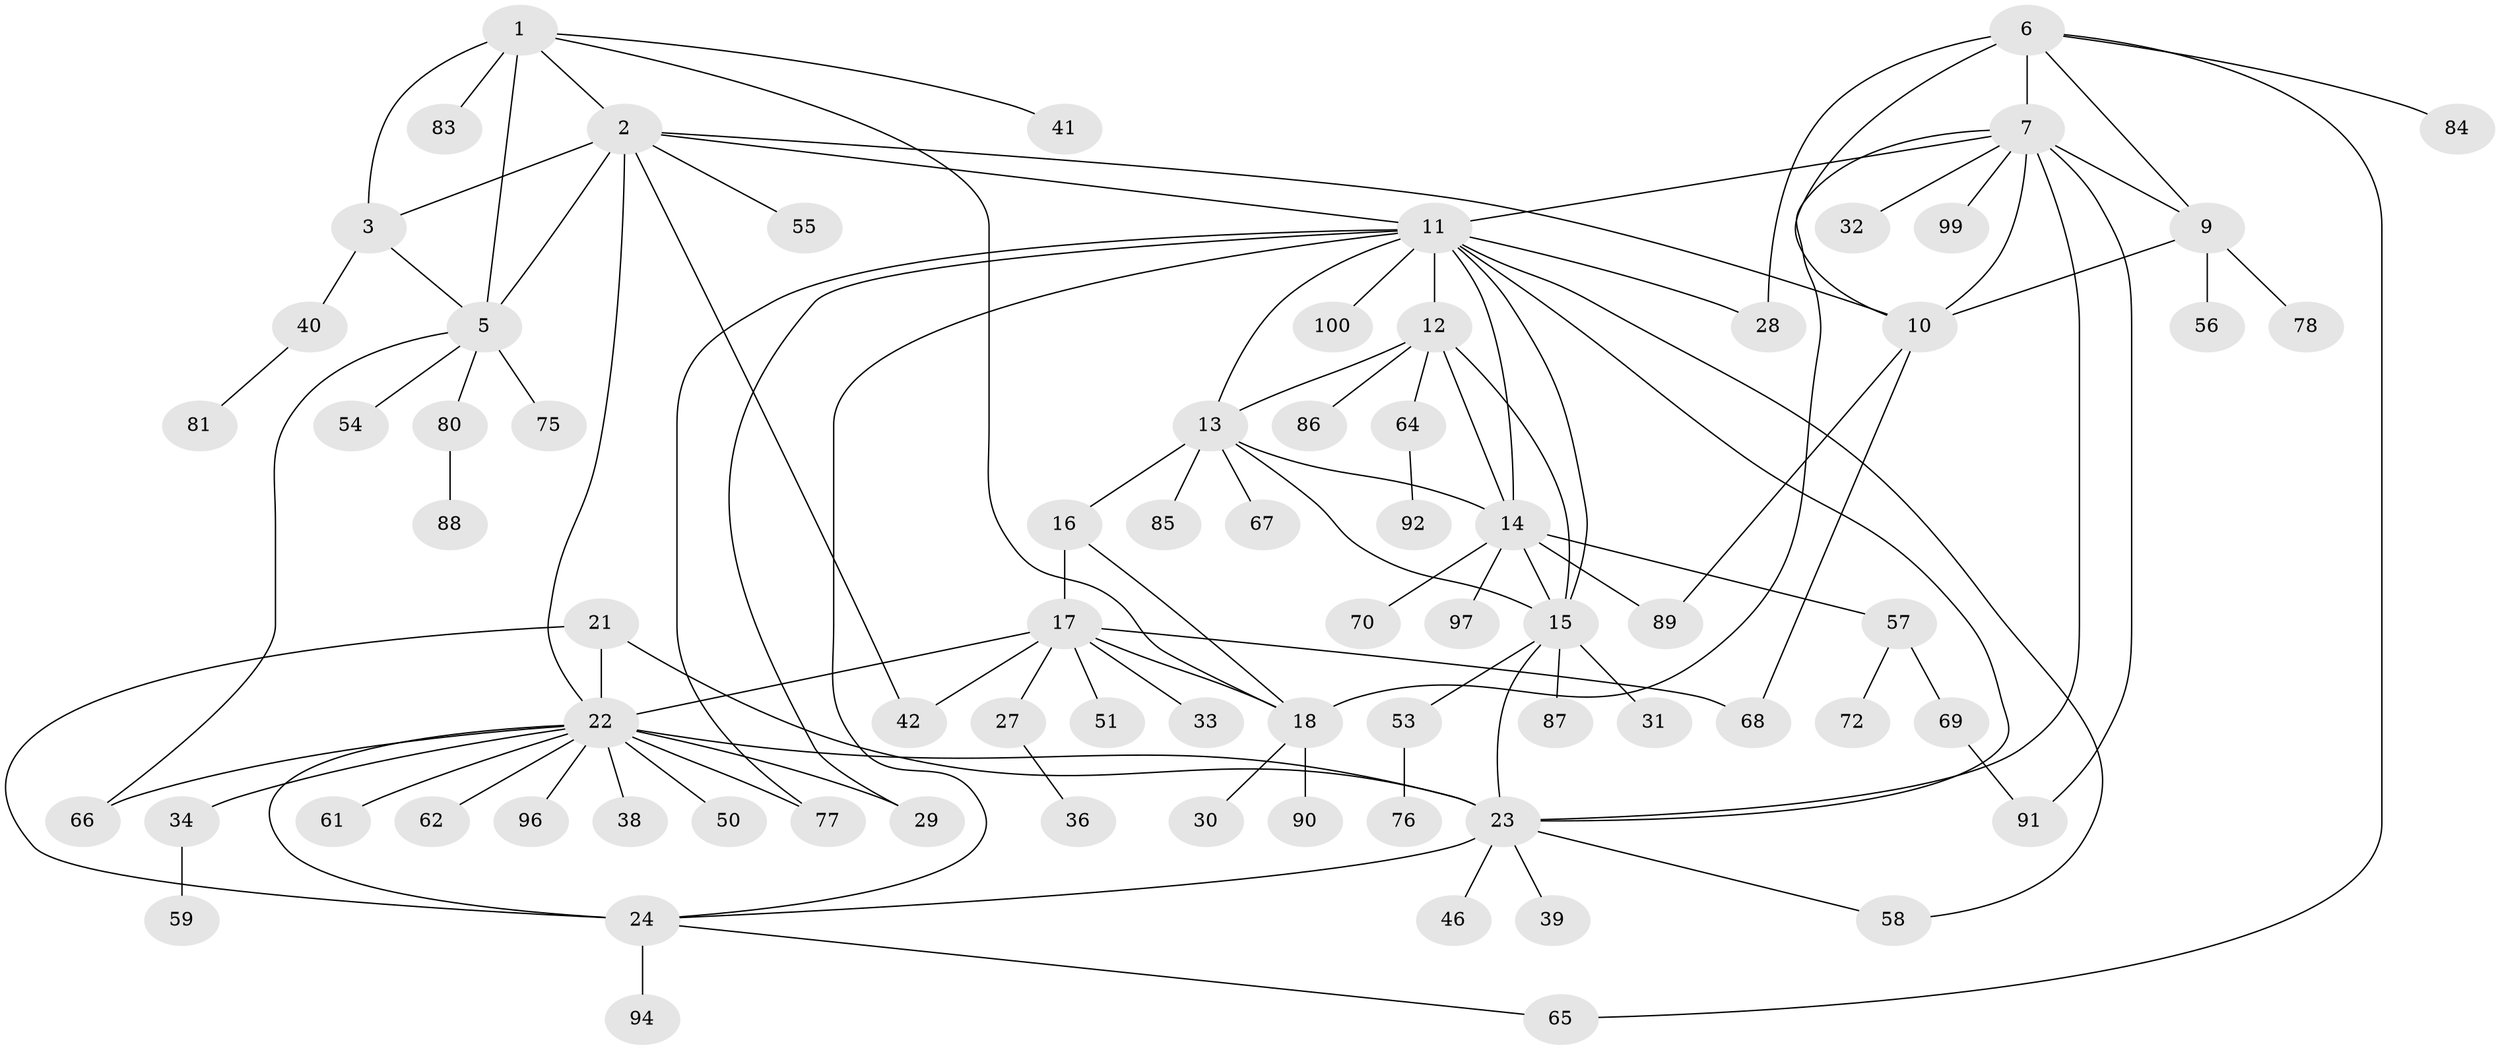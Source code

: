 // original degree distribution, {4: 0.03, 10: 0.01, 5: 0.03, 7: 0.07, 9: 0.03, 8: 0.05, 12: 0.01, 6: 0.02, 13: 0.01, 1: 0.47, 2: 0.24, 3: 0.03}
// Generated by graph-tools (version 1.1) at 2025/11/02/27/25 16:11:34]
// undirected, 75 vertices, 108 edges
graph export_dot {
graph [start="1"]
  node [color=gray90,style=filled];
  1 [super="+4"];
  2 [super="+47"];
  3;
  5 [super="+93"];
  6 [super="+43"];
  7 [super="+8"];
  9 [super="+52"];
  10;
  11 [super="+60"];
  12 [super="+35"];
  13 [super="+79"];
  14 [super="+45"];
  15 [super="+63"];
  16 [super="+26"];
  17 [super="+20"];
  18 [super="+19"];
  21 [super="+82"];
  22 [super="+25"];
  23 [super="+44"];
  24 [super="+71"];
  27;
  28;
  29 [super="+73"];
  30 [super="+37"];
  31;
  32;
  33;
  34;
  36;
  38;
  39 [super="+48"];
  40;
  41;
  42 [super="+49"];
  46;
  50;
  51;
  53;
  54;
  55;
  56;
  57;
  58;
  59;
  61;
  62 [super="+98"];
  64;
  65 [super="+74"];
  66;
  67;
  68;
  69;
  70;
  72;
  75;
  76;
  77;
  78;
  80;
  81;
  83;
  84;
  85;
  86;
  87;
  88;
  89;
  90 [super="+95"];
  91;
  92;
  94;
  96;
  97;
  99;
  100;
  1 -- 2 [weight=2];
  1 -- 3 [weight=2];
  1 -- 5 [weight=2];
  1 -- 83;
  1 -- 41;
  1 -- 18;
  2 -- 3;
  2 -- 5;
  2 -- 10;
  2 -- 11;
  2 -- 22;
  2 -- 55;
  2 -- 42;
  3 -- 5;
  3 -- 40;
  5 -- 54;
  5 -- 66;
  5 -- 75;
  5 -- 80;
  6 -- 7 [weight=2];
  6 -- 9;
  6 -- 10;
  6 -- 28;
  6 -- 65;
  6 -- 84;
  7 -- 9 [weight=2];
  7 -- 10 [weight=2];
  7 -- 11;
  7 -- 32;
  7 -- 99;
  7 -- 23;
  7 -- 91;
  7 -- 18;
  9 -- 10;
  9 -- 56;
  9 -- 78;
  10 -- 68;
  10 -- 89;
  11 -- 12;
  11 -- 13;
  11 -- 14;
  11 -- 15;
  11 -- 24;
  11 -- 29;
  11 -- 58;
  11 -- 100;
  11 -- 28;
  11 -- 77;
  11 -- 23;
  12 -- 13;
  12 -- 14;
  12 -- 15;
  12 -- 64;
  12 -- 86;
  13 -- 14;
  13 -- 15;
  13 -- 16;
  13 -- 67;
  13 -- 85;
  14 -- 15;
  14 -- 57;
  14 -- 70;
  14 -- 89;
  14 -- 97;
  15 -- 31;
  15 -- 53;
  15 -- 87;
  15 -- 23;
  16 -- 17 [weight=2];
  16 -- 18 [weight=2];
  17 -- 18 [weight=4];
  17 -- 22;
  17 -- 27;
  17 -- 51;
  17 -- 33;
  17 -- 68;
  17 -- 42;
  18 -- 90;
  18 -- 30;
  21 -- 22 [weight=2];
  21 -- 23;
  21 -- 24;
  22 -- 23 [weight=2];
  22 -- 24 [weight=2];
  22 -- 34;
  22 -- 50;
  22 -- 61;
  22 -- 62;
  22 -- 66;
  22 -- 77;
  22 -- 96;
  22 -- 38;
  22 -- 29;
  23 -- 24;
  23 -- 39;
  23 -- 46;
  23 -- 58;
  24 -- 65;
  24 -- 94;
  27 -- 36;
  34 -- 59;
  40 -- 81;
  53 -- 76;
  57 -- 69;
  57 -- 72;
  64 -- 92;
  69 -- 91;
  80 -- 88;
}
